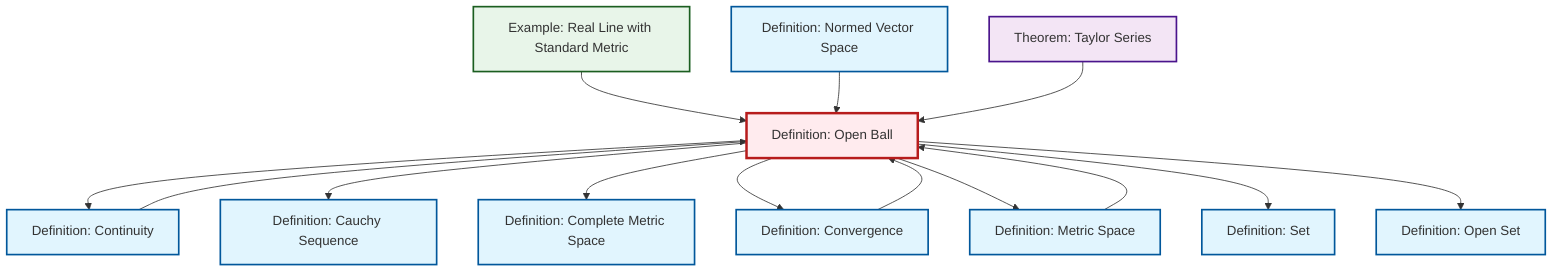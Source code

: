 graph TD
    classDef definition fill:#e1f5fe,stroke:#01579b,stroke-width:2px
    classDef theorem fill:#f3e5f5,stroke:#4a148c,stroke-width:2px
    classDef axiom fill:#fff3e0,stroke:#e65100,stroke-width:2px
    classDef example fill:#e8f5e9,stroke:#1b5e20,stroke-width:2px
    classDef current fill:#ffebee,stroke:#b71c1c,stroke-width:3px
    thm-taylor-series["Theorem: Taylor Series"]:::theorem
    def-metric-space["Definition: Metric Space"]:::definition
    def-open-set["Definition: Open Set"]:::definition
    def-set["Definition: Set"]:::definition
    def-cauchy-sequence["Definition: Cauchy Sequence"]:::definition
    def-convergence["Definition: Convergence"]:::definition
    def-continuity["Definition: Continuity"]:::definition
    ex-real-line-metric["Example: Real Line with Standard Metric"]:::example
    def-open-ball["Definition: Open Ball"]:::definition
    def-complete-metric-space["Definition: Complete Metric Space"]:::definition
    def-normed-vector-space["Definition: Normed Vector Space"]:::definition
    def-open-ball --> def-continuity
    def-open-ball --> def-cauchy-sequence
    def-open-ball --> def-complete-metric-space
    def-open-ball --> def-convergence
    def-convergence --> def-open-ball
    ex-real-line-metric --> def-open-ball
    def-normed-vector-space --> def-open-ball
    def-continuity --> def-open-ball
    def-open-ball --> def-metric-space
    def-metric-space --> def-open-ball
    def-open-ball --> def-set
    def-open-ball --> def-open-set
    thm-taylor-series --> def-open-ball
    class def-open-ball current